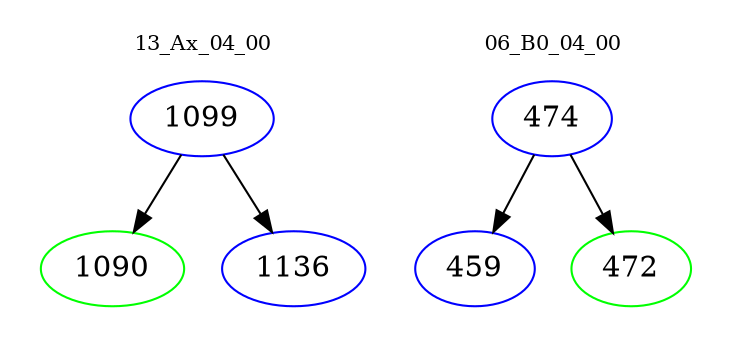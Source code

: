 digraph{
subgraph cluster_0 {
color = white
label = "13_Ax_04_00";
fontsize=10;
T0_1099 [label="1099", color="blue"]
T0_1099 -> T0_1090 [color="black"]
T0_1090 [label="1090", color="green"]
T0_1099 -> T0_1136 [color="black"]
T0_1136 [label="1136", color="blue"]
}
subgraph cluster_1 {
color = white
label = "06_B0_04_00";
fontsize=10;
T1_474 [label="474", color="blue"]
T1_474 -> T1_459 [color="black"]
T1_459 [label="459", color="blue"]
T1_474 -> T1_472 [color="black"]
T1_472 [label="472", color="green"]
}
}
